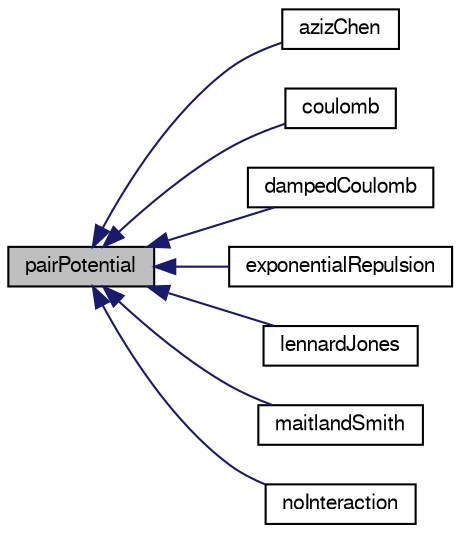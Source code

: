 digraph "pairPotential"
{
  bgcolor="transparent";
  edge [fontname="FreeSans",fontsize="10",labelfontname="FreeSans",labelfontsize="10"];
  node [fontname="FreeSans",fontsize="10",shape=record];
  rankdir="LR";
  Node0 [label="pairPotential",height=0.2,width=0.4,color="black", fillcolor="grey75", style="filled", fontcolor="black"];
  Node0 -> Node1 [dir="back",color="midnightblue",fontsize="10",style="solid",fontname="FreeSans"];
  Node1 [label="azizChen",height=0.2,width=0.4,color="black",URL="$a24446.html",tooltip="Foam::pairPotentials::azizChen. "];
  Node0 -> Node2 [dir="back",color="midnightblue",fontsize="10",style="solid",fontname="FreeSans"];
  Node2 [label="coulomb",height=0.2,width=0.4,color="black",URL="$a24450.html"];
  Node0 -> Node3 [dir="back",color="midnightblue",fontsize="10",style="solid",fontname="FreeSans"];
  Node3 [label="dampedCoulomb",height=0.2,width=0.4,color="black",URL="$a24454.html"];
  Node0 -> Node4 [dir="back",color="midnightblue",fontsize="10",style="solid",fontname="FreeSans"];
  Node4 [label="exponentialRepulsion",height=0.2,width=0.4,color="black",URL="$a24458.html"];
  Node0 -> Node5 [dir="back",color="midnightblue",fontsize="10",style="solid",fontname="FreeSans"];
  Node5 [label="lennardJones",height=0.2,width=0.4,color="black",URL="$a24462.html"];
  Node0 -> Node6 [dir="back",color="midnightblue",fontsize="10",style="solid",fontname="FreeSans"];
  Node6 [label="maitlandSmith",height=0.2,width=0.4,color="black",URL="$a24466.html",tooltip="Foam::pairPotentials::maitlandSmith. "];
  Node0 -> Node7 [dir="back",color="midnightblue",fontsize="10",style="solid",fontname="FreeSans"];
  Node7 [label="noInteraction",height=0.2,width=0.4,color="black",URL="$a24470.html"];
}
